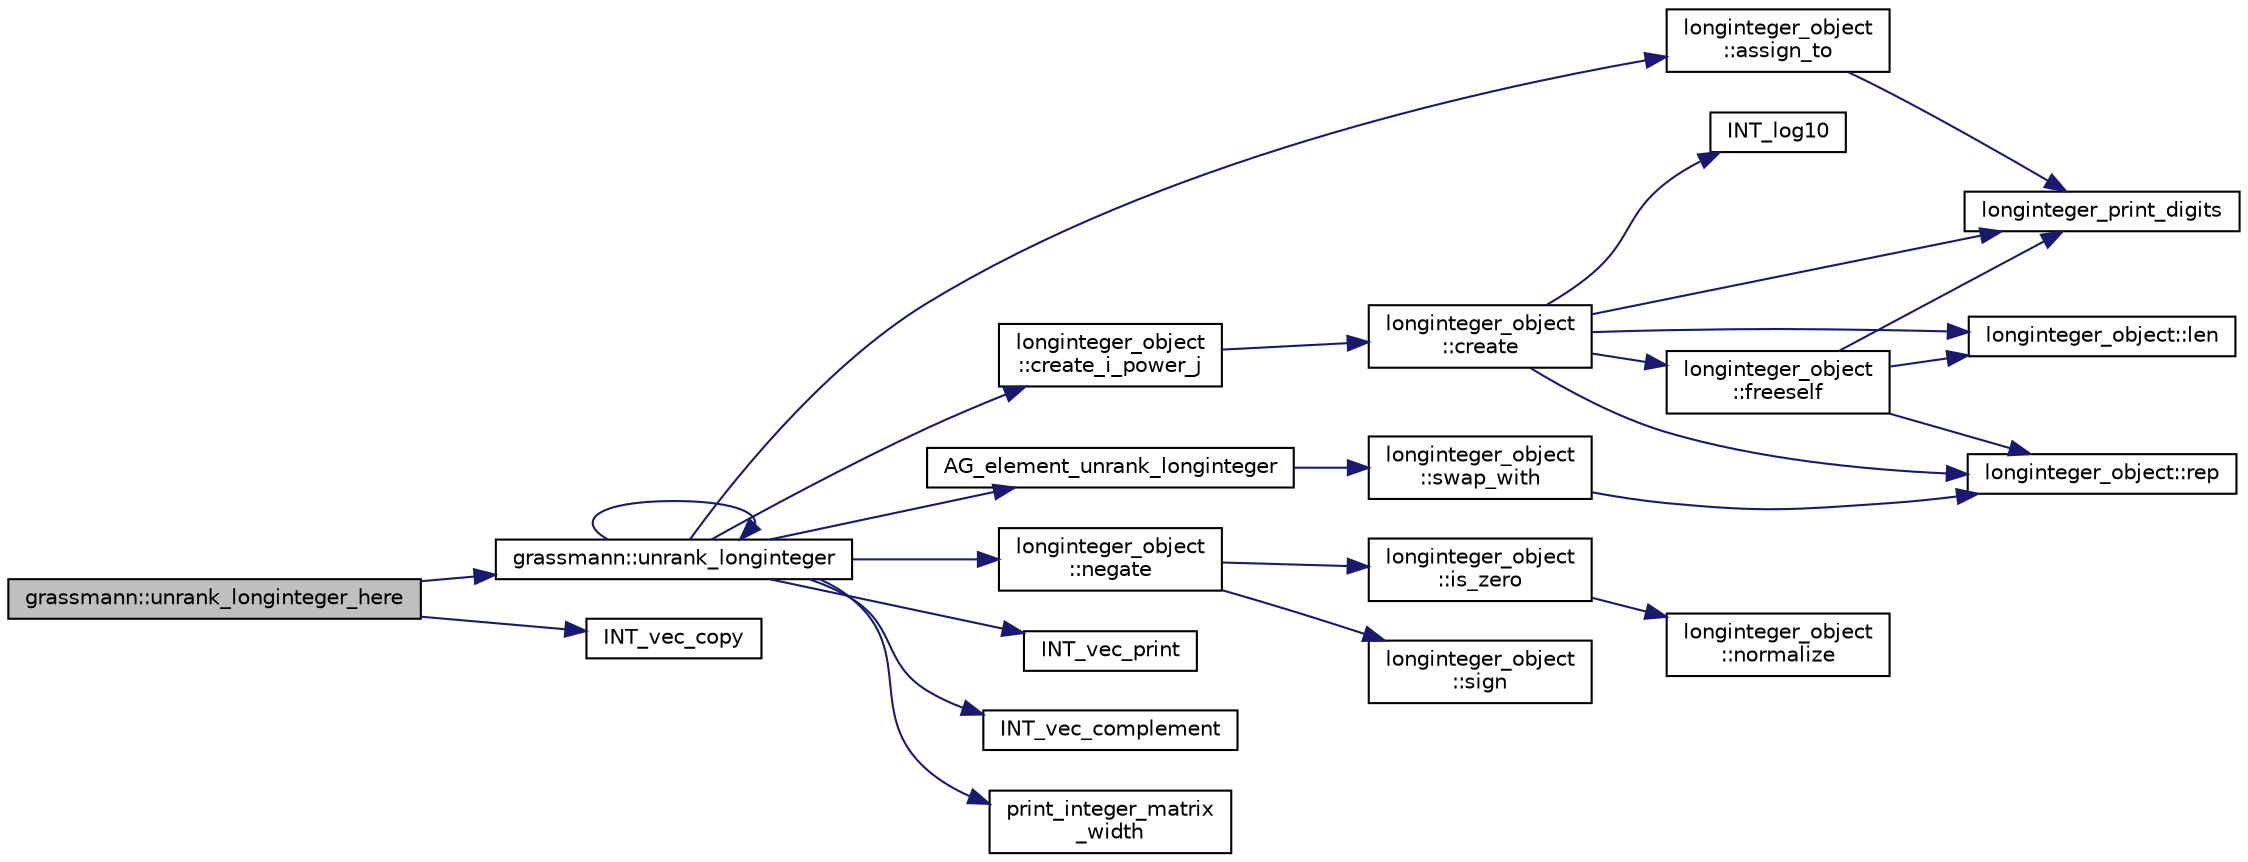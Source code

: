 digraph "grassmann::unrank_longinteger_here"
{
  edge [fontname="Helvetica",fontsize="10",labelfontname="Helvetica",labelfontsize="10"];
  node [fontname="Helvetica",fontsize="10",shape=record];
  rankdir="LR";
  Node2306 [label="grassmann::unrank_longinteger_here",height=0.2,width=0.4,color="black", fillcolor="grey75", style="filled", fontcolor="black"];
  Node2306 -> Node2307 [color="midnightblue",fontsize="10",style="solid",fontname="Helvetica"];
  Node2307 [label="grassmann::unrank_longinteger",height=0.2,width=0.4,color="black", fillcolor="white", style="filled",URL="$df/d02/classgrassmann.html#aede73ec7ffd4596b9b9953f5583bdc76"];
  Node2307 -> Node2308 [color="midnightblue",fontsize="10",style="solid",fontname="Helvetica"];
  Node2308 [label="longinteger_object\l::assign_to",height=0.2,width=0.4,color="black", fillcolor="white", style="filled",URL="$dd/d7e/classlonginteger__object.html#a891b9d0947bfce181245ab5cffe9482a"];
  Node2308 -> Node2309 [color="midnightblue",fontsize="10",style="solid",fontname="Helvetica"];
  Node2309 [label="longinteger_print_digits",height=0.2,width=0.4,color="black", fillcolor="white", style="filled",URL="$de/dc5/algebra__and__number__theory_8h.html#ac2bac7b12f5b6440b8dad275cd7a157d"];
  Node2307 -> Node2310 [color="midnightblue",fontsize="10",style="solid",fontname="Helvetica"];
  Node2310 [label="longinteger_object\l::create_i_power_j",height=0.2,width=0.4,color="black", fillcolor="white", style="filled",URL="$dd/d7e/classlonginteger__object.html#abd7f646a9077ab9a8c2754c221ae8e2a"];
  Node2310 -> Node2311 [color="midnightblue",fontsize="10",style="solid",fontname="Helvetica"];
  Node2311 [label="longinteger_object\l::create",height=0.2,width=0.4,color="black", fillcolor="white", style="filled",URL="$dd/d7e/classlonginteger__object.html#a95d2eebc60849c3963a49298b1f498c2"];
  Node2311 -> Node2312 [color="midnightblue",fontsize="10",style="solid",fontname="Helvetica"];
  Node2312 [label="longinteger_object\l::freeself",height=0.2,width=0.4,color="black", fillcolor="white", style="filled",URL="$dd/d7e/classlonginteger__object.html#a06450f8c4795d81da6d680830ef958a1"];
  Node2312 -> Node2309 [color="midnightblue",fontsize="10",style="solid",fontname="Helvetica"];
  Node2312 -> Node2313 [color="midnightblue",fontsize="10",style="solid",fontname="Helvetica"];
  Node2313 [label="longinteger_object::rep",height=0.2,width=0.4,color="black", fillcolor="white", style="filled",URL="$dd/d7e/classlonginteger__object.html#a3ecaf12738cc721d281c416503f241e2"];
  Node2312 -> Node2314 [color="midnightblue",fontsize="10",style="solid",fontname="Helvetica"];
  Node2314 [label="longinteger_object::len",height=0.2,width=0.4,color="black", fillcolor="white", style="filled",URL="$dd/d7e/classlonginteger__object.html#a0bfeae35be8a6fd44ed7f76413596ab1"];
  Node2311 -> Node2315 [color="midnightblue",fontsize="10",style="solid",fontname="Helvetica"];
  Node2315 [label="INT_log10",height=0.2,width=0.4,color="black", fillcolor="white", style="filled",URL="$de/dc5/algebra__and__number__theory_8h.html#a98bc0a6c562370a355165d2538dac250"];
  Node2311 -> Node2309 [color="midnightblue",fontsize="10",style="solid",fontname="Helvetica"];
  Node2311 -> Node2313 [color="midnightblue",fontsize="10",style="solid",fontname="Helvetica"];
  Node2311 -> Node2314 [color="midnightblue",fontsize="10",style="solid",fontname="Helvetica"];
  Node2307 -> Node2316 [color="midnightblue",fontsize="10",style="solid",fontname="Helvetica"];
  Node2316 [label="longinteger_object\l::negate",height=0.2,width=0.4,color="black", fillcolor="white", style="filled",URL="$dd/d7e/classlonginteger__object.html#aa2305cd4d3ee6e462c70c40acc61a6af"];
  Node2316 -> Node2317 [color="midnightblue",fontsize="10",style="solid",fontname="Helvetica"];
  Node2317 [label="longinteger_object\l::is_zero",height=0.2,width=0.4,color="black", fillcolor="white", style="filled",URL="$dd/d7e/classlonginteger__object.html#a0946732d08e5180a00480f4c40667101"];
  Node2317 -> Node2318 [color="midnightblue",fontsize="10",style="solid",fontname="Helvetica"];
  Node2318 [label="longinteger_object\l::normalize",height=0.2,width=0.4,color="black", fillcolor="white", style="filled",URL="$dd/d7e/classlonginteger__object.html#ae27040d862a5624e98fc9582daa889ee"];
  Node2316 -> Node2319 [color="midnightblue",fontsize="10",style="solid",fontname="Helvetica"];
  Node2319 [label="longinteger_object\l::sign",height=0.2,width=0.4,color="black", fillcolor="white", style="filled",URL="$dd/d7e/classlonginteger__object.html#ab69549d0bd669e44d776f14ab1a0a344"];
  Node2307 -> Node2320 [color="midnightblue",fontsize="10",style="solid",fontname="Helvetica"];
  Node2320 [label="AG_element_unrank_longinteger",height=0.2,width=0.4,color="black", fillcolor="white", style="filled",URL="$d4/d67/geometry_8h.html#ab5a5ee4a58266d973534a63e72372c2d"];
  Node2320 -> Node2321 [color="midnightblue",fontsize="10",style="solid",fontname="Helvetica"];
  Node2321 [label="longinteger_object\l::swap_with",height=0.2,width=0.4,color="black", fillcolor="white", style="filled",URL="$dd/d7e/classlonginteger__object.html#ad5b3a13ab9dd9194219627600890aed5"];
  Node2321 -> Node2313 [color="midnightblue",fontsize="10",style="solid",fontname="Helvetica"];
  Node2307 -> Node2322 [color="midnightblue",fontsize="10",style="solid",fontname="Helvetica"];
  Node2322 [label="INT_vec_print",height=0.2,width=0.4,color="black", fillcolor="white", style="filled",URL="$df/dbf/sajeeb_8_c.html#a79a5901af0b47dd0d694109543c027fe"];
  Node2307 -> Node2307 [color="midnightblue",fontsize="10",style="solid",fontname="Helvetica"];
  Node2307 -> Node2323 [color="midnightblue",fontsize="10",style="solid",fontname="Helvetica"];
  Node2323 [label="INT_vec_complement",height=0.2,width=0.4,color="black", fillcolor="white", style="filled",URL="$d5/db4/io__and__os_8h.html#a2a0a724647575fcd3090c763985eb81a"];
  Node2307 -> Node2324 [color="midnightblue",fontsize="10",style="solid",fontname="Helvetica"];
  Node2324 [label="print_integer_matrix\l_width",height=0.2,width=0.4,color="black", fillcolor="white", style="filled",URL="$d5/db4/io__and__os_8h.html#aa78f3e73fc2179251bd15adbcc31573f"];
  Node2306 -> Node2325 [color="midnightblue",fontsize="10",style="solid",fontname="Helvetica"];
  Node2325 [label="INT_vec_copy",height=0.2,width=0.4,color="black", fillcolor="white", style="filled",URL="$df/dbf/sajeeb_8_c.html#ac2d875e27e009af6ec04d17254d11075"];
}
